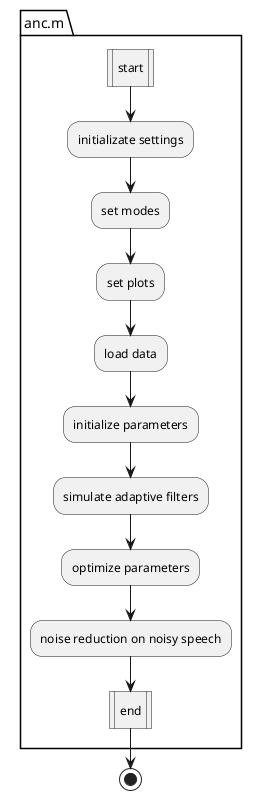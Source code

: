 @startuml Pipeline Flowchart
|ANC|
package "anc.m" {
    :start|
    :initializate settings;
    :set modes;
    :set plots;
    :load data;
    :initialize parameters;
    :simulate adaptive filters;
    :optimize parameters;
    :noise reduction on noisy speech;
    :end|
}
stop
@enduml

